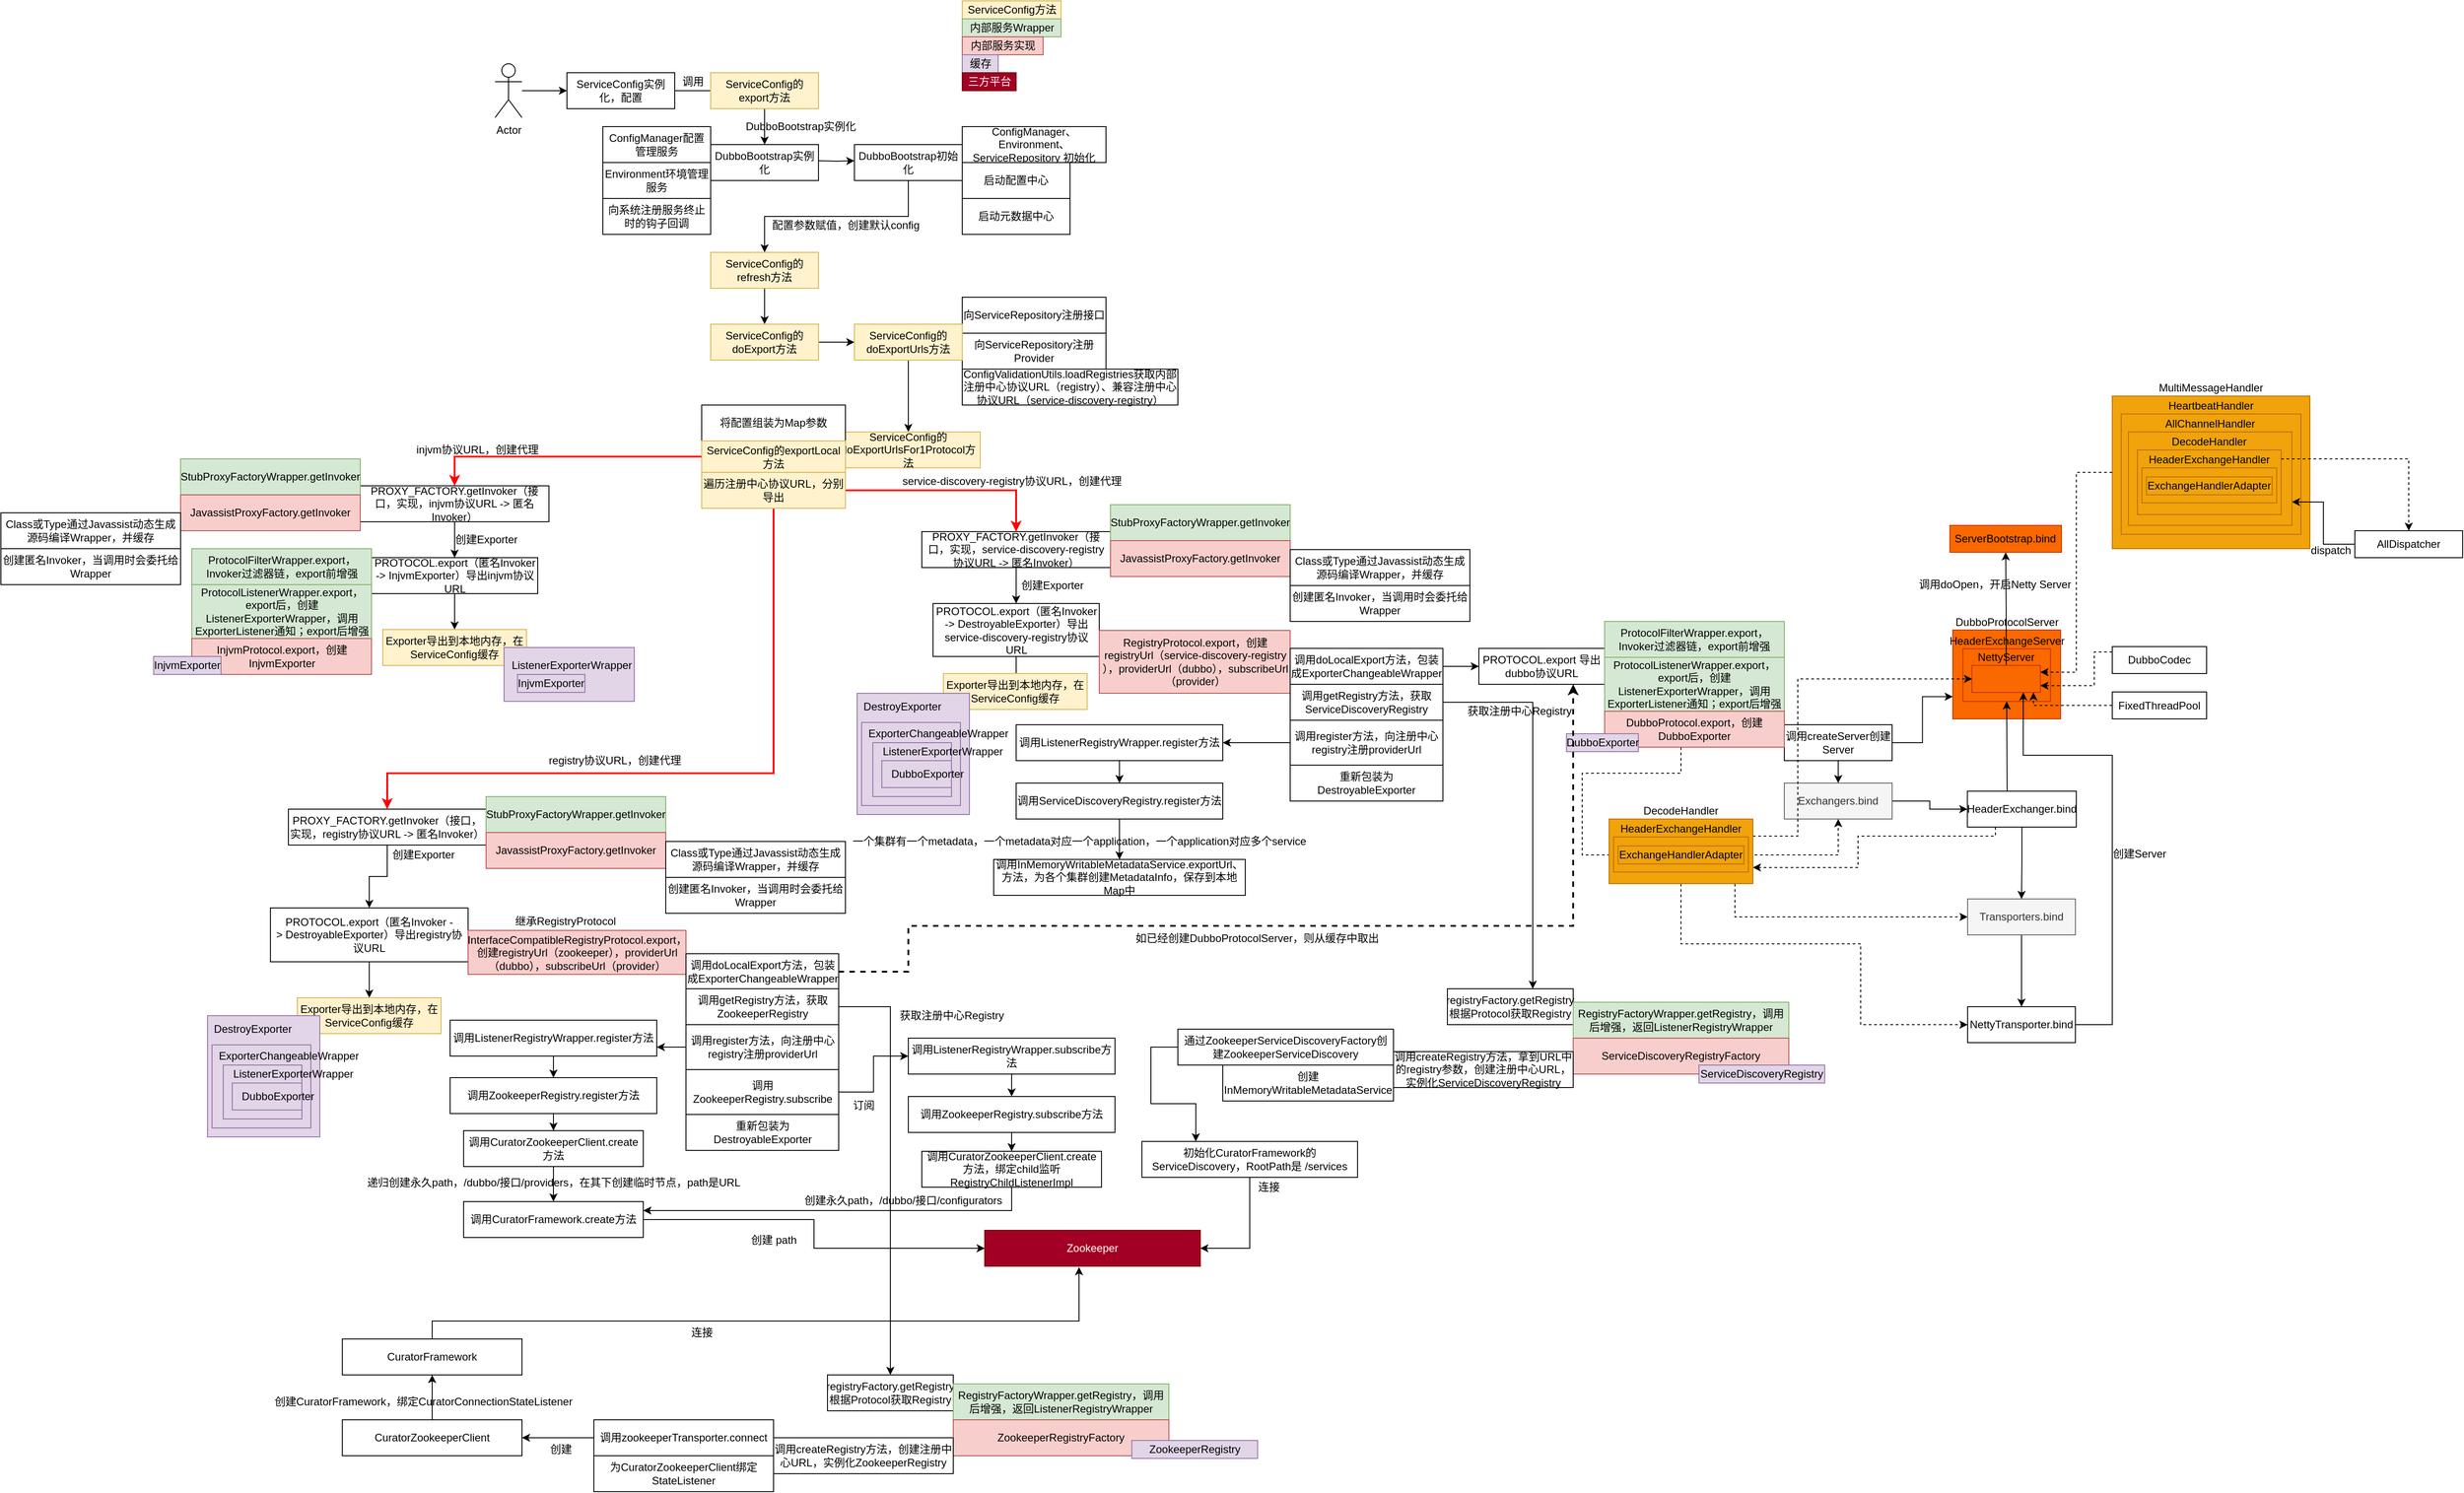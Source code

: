 <mxfile version="15.8.7" type="device"><diagram id="3TTtPQm9LFhH-Uo6ZQFL" name="第 1 页"><mxGraphModel dx="2174" dy="1056" grid="1" gridSize="10" guides="1" tooltips="1" connect="1" arrows="1" fold="1" page="1" pageScale="1" pageWidth="827" pageHeight="1169" math="0" shadow="0"><root><mxCell id="0"/><mxCell id="1" parent="0"/><mxCell id="34FkATOvhNLsszm2oPa_-35" value="MultiMessageHandler" style="rounded=0;whiteSpace=wrap;html=1;labelPosition=center;verticalLabelPosition=top;align=center;verticalAlign=bottom;fillColor=#f0a30a;fontColor=#000000;strokeColor=#BD7000;" vertex="1" parent="1"><mxGeometry x="1880" y="480" width="220" height="170" as="geometry"/></mxCell><mxCell id="34FkATOvhNLsszm2oPa_-34" value="HeartbeatHandler" style="rounded=0;whiteSpace=wrap;html=1;labelPosition=center;verticalLabelPosition=top;align=center;verticalAlign=bottom;fillColor=#f0a30a;fontColor=#000000;strokeColor=#BD7000;" vertex="1" parent="1"><mxGeometry x="1890" y="500" width="200" height="134" as="geometry"/></mxCell><mxCell id="49QEsiG9-J3AMhBlVozD-94" value="调用createServer&lt;span&gt;创建Server&lt;/span&gt;" style="rounded=0;whiteSpace=wrap;html=1;" parent="1" vertex="1"><mxGeometry x="1515" y="846" width="120" height="40" as="geometry"/></mxCell><mxCell id="34FkATOvhNLsszm2oPa_-14" style="edgeStyle=orthogonalEdgeStyle;rounded=0;orthogonalLoop=1;jettySize=auto;html=1;dashed=1;" edge="1" parent="1" source="34FkATOvhNLsszm2oPa_-12" target="49QEsiG9-J3AMhBlVozD-100"><mxGeometry relative="1" as="geometry"><Array as="points"><mxPoint x="1460" y="1060"/></Array></mxGeometry></mxCell><mxCell id="34FkATOvhNLsszm2oPa_-18" style="edgeStyle=orthogonalEdgeStyle;rounded=0;orthogonalLoop=1;jettySize=auto;html=1;entryX=0;entryY=0.5;entryDx=0;entryDy=0;dashed=1;" edge="1" parent="1" source="34FkATOvhNLsszm2oPa_-12" target="34FkATOvhNLsszm2oPa_-16"><mxGeometry relative="1" as="geometry"><Array as="points"><mxPoint x="1400" y="1090"/><mxPoint x="1600" y="1090"/><mxPoint x="1600" y="1180"/></Array></mxGeometry></mxCell><mxCell id="49QEsiG9-J3AMhBlVozD-4" style="edgeStyle=orthogonalEdgeStyle;rounded=0;orthogonalLoop=1;jettySize=auto;html=1;" parent="1" source="49QEsiG9-J3AMhBlVozD-1" edge="1"><mxGeometry relative="1" as="geometry"><mxPoint x="360" y="140" as="targetPoint"/></mxGeometry></mxCell><mxCell id="49QEsiG9-J3AMhBlVozD-1" value="ServiceConfig实例化，配置" style="rounded=0;whiteSpace=wrap;html=1;" parent="1" vertex="1"><mxGeometry x="160" y="120" width="120" height="40" as="geometry"/></mxCell><mxCell id="49QEsiG9-J3AMhBlVozD-3" value="" style="edgeStyle=orthogonalEdgeStyle;rounded=0;orthogonalLoop=1;jettySize=auto;html=1;" parent="1" source="49QEsiG9-J3AMhBlVozD-2" target="49QEsiG9-J3AMhBlVozD-1" edge="1"><mxGeometry relative="1" as="geometry"/></mxCell><mxCell id="49QEsiG9-J3AMhBlVozD-2" value="Actor" style="shape=umlActor;verticalLabelPosition=bottom;verticalAlign=top;html=1;outlineConnect=0;" parent="1" vertex="1"><mxGeometry x="80" y="110" width="30" height="60" as="geometry"/></mxCell><mxCell id="49QEsiG9-J3AMhBlVozD-8" style="edgeStyle=orthogonalEdgeStyle;rounded=0;orthogonalLoop=1;jettySize=auto;html=1;entryX=0.5;entryY=0;entryDx=0;entryDy=0;" parent="1" source="49QEsiG9-J3AMhBlVozD-5" target="49QEsiG9-J3AMhBlVozD-7" edge="1"><mxGeometry relative="1" as="geometry"/></mxCell><mxCell id="49QEsiG9-J3AMhBlVozD-22" style="edgeStyle=orthogonalEdgeStyle;rounded=0;orthogonalLoop=1;jettySize=auto;html=1;entryX=0;entryY=0.25;entryDx=0;entryDy=0;exitX=1;exitY=0.25;exitDx=0;exitDy=0;" parent="1" edge="1"><mxGeometry relative="1" as="geometry"><mxPoint x="440" y="218" as="sourcePoint"/><mxPoint x="480" y="218" as="targetPoint"/></mxGeometry></mxCell><mxCell id="49QEsiG9-J3AMhBlVozD-5" value="ServiceConfig的export方法" style="rounded=0;whiteSpace=wrap;html=1;fillColor=#fff2cc;strokeColor=#d6b656;" parent="1" vertex="1"><mxGeometry x="320" y="120" width="120" height="40" as="geometry"/></mxCell><mxCell id="49QEsiG9-J3AMhBlVozD-6" value="调用" style="text;html=1;align=center;verticalAlign=middle;resizable=0;points=[];autosize=1;strokeColor=none;fillColor=none;" parent="1" vertex="1"><mxGeometry x="280" y="120" width="40" height="20" as="geometry"/></mxCell><mxCell id="49QEsiG9-J3AMhBlVozD-7" value="DubboBootstrap实例化" style="rounded=0;whiteSpace=wrap;html=1;" parent="1" vertex="1"><mxGeometry x="320" y="200" width="120" height="40" as="geometry"/></mxCell><mxCell id="49QEsiG9-J3AMhBlVozD-9" value="ConfigManager配置管理服务" style="rounded=0;whiteSpace=wrap;html=1;" parent="1" vertex="1"><mxGeometry x="200" y="180" width="120" height="40" as="geometry"/></mxCell><mxCell id="49QEsiG9-J3AMhBlVozD-10" value="Environment环境管理服务" style="rounded=0;whiteSpace=wrap;html=1;" parent="1" vertex="1"><mxGeometry x="200" y="220" width="120" height="40" as="geometry"/></mxCell><mxCell id="49QEsiG9-J3AMhBlVozD-11" value="向系统注册服务终止时的钩子回调" style="rounded=0;whiteSpace=wrap;html=1;" parent="1" vertex="1"><mxGeometry x="200" y="260" width="120" height="40" as="geometry"/></mxCell><mxCell id="49QEsiG9-J3AMhBlVozD-24" style="edgeStyle=orthogonalEdgeStyle;rounded=0;orthogonalLoop=1;jettySize=auto;html=1;entryX=0.5;entryY=0;entryDx=0;entryDy=0;" parent="1" source="49QEsiG9-J3AMhBlVozD-12" target="49QEsiG9-J3AMhBlVozD-18" edge="1"><mxGeometry relative="1" as="geometry"><Array as="points"><mxPoint x="540" y="280"/><mxPoint x="380" y="280"/></Array></mxGeometry></mxCell><mxCell id="49QEsiG9-J3AMhBlVozD-12" value="DubboBootstrap初始化" style="rounded=0;whiteSpace=wrap;html=1;" parent="1" vertex="1"><mxGeometry x="480" y="200" width="120" height="40" as="geometry"/></mxCell><mxCell id="49QEsiG9-J3AMhBlVozD-14" value="ConfigManager、Environment、ServiceRepository 初始化" style="rounded=0;whiteSpace=wrap;html=1;" parent="1" vertex="1"><mxGeometry x="600" y="180" width="160" height="40" as="geometry"/></mxCell><mxCell id="49QEsiG9-J3AMhBlVozD-15" value="启动配置中心" style="rounded=0;whiteSpace=wrap;html=1;" parent="1" vertex="1"><mxGeometry x="600" y="220" width="120" height="40" as="geometry"/></mxCell><mxCell id="49QEsiG9-J3AMhBlVozD-16" value="启动元数据中心" style="rounded=0;whiteSpace=wrap;html=1;" parent="1" vertex="1"><mxGeometry x="600" y="260" width="120" height="40" as="geometry"/></mxCell><mxCell id="49QEsiG9-J3AMhBlVozD-26" style="edgeStyle=orthogonalEdgeStyle;rounded=0;orthogonalLoop=1;jettySize=auto;html=1;" parent="1" source="49QEsiG9-J3AMhBlVozD-18" target="49QEsiG9-J3AMhBlVozD-25" edge="1"><mxGeometry relative="1" as="geometry"/></mxCell><mxCell id="49QEsiG9-J3AMhBlVozD-18" value="ServiceConfig的refresh方法" style="rounded=0;whiteSpace=wrap;html=1;fillColor=#fff2cc;strokeColor=#d6b656;" parent="1" vertex="1"><mxGeometry x="320" y="320" width="120" height="40" as="geometry"/></mxCell><mxCell id="49QEsiG9-J3AMhBlVozD-20" value="&lt;span&gt;DubboBootstrap实例化&lt;/span&gt;" style="text;html=1;align=center;verticalAlign=middle;resizable=0;points=[];autosize=1;strokeColor=none;fillColor=none;" parent="1" vertex="1"><mxGeometry x="350" y="170" width="140" height="20" as="geometry"/></mxCell><mxCell id="49QEsiG9-J3AMhBlVozD-21" value="配置参数赋值，创建默认config" style="text;html=1;align=center;verticalAlign=middle;resizable=0;points=[];autosize=1;strokeColor=none;fillColor=none;" parent="1" vertex="1"><mxGeometry x="380" y="280" width="180" height="20" as="geometry"/></mxCell><mxCell id="49QEsiG9-J3AMhBlVozD-34" value="" style="edgeStyle=orthogonalEdgeStyle;rounded=0;orthogonalLoop=1;jettySize=auto;html=1;" parent="1" source="49QEsiG9-J3AMhBlVozD-25" target="49QEsiG9-J3AMhBlVozD-33" edge="1"><mxGeometry relative="1" as="geometry"/></mxCell><mxCell id="49QEsiG9-J3AMhBlVozD-25" value="ServiceConfig的doExport方法" style="rounded=0;whiteSpace=wrap;html=1;fillColor=#fff2cc;strokeColor=#d6b656;" parent="1" vertex="1"><mxGeometry x="320" y="400" width="120" height="40" as="geometry"/></mxCell><mxCell id="49QEsiG9-J3AMhBlVozD-30" value="向ServiceRepository注册接口" style="rounded=0;whiteSpace=wrap;html=1;" parent="1" vertex="1"><mxGeometry x="600" y="370" width="160" height="40" as="geometry"/></mxCell><mxCell id="49QEsiG9-J3AMhBlVozD-31" value="向ServiceRepository注册Provider" style="rounded=0;whiteSpace=wrap;html=1;" parent="1" vertex="1"><mxGeometry x="600" y="410" width="160" height="40" as="geometry"/></mxCell><mxCell id="49QEsiG9-J3AMhBlVozD-32" value="ConfigValidationUtils.loadRegistries获取内部注册中心协议URL（registry）、兼容注册中心协议URL（service-discovery-registry）" style="rounded=0;whiteSpace=wrap;html=1;" parent="1" vertex="1"><mxGeometry x="600" y="450" width="240" height="40" as="geometry"/></mxCell><mxCell id="49QEsiG9-J3AMhBlVozD-36" style="edgeStyle=orthogonalEdgeStyle;rounded=0;orthogonalLoop=1;jettySize=auto;html=1;" parent="1" source="49QEsiG9-J3AMhBlVozD-33" target="49QEsiG9-J3AMhBlVozD-35" edge="1"><mxGeometry relative="1" as="geometry"/></mxCell><mxCell id="49QEsiG9-J3AMhBlVozD-33" value="ServiceConfig的doExportUrls方法" style="rounded=0;whiteSpace=wrap;html=1;fillColor=#fff2cc;strokeColor=#d6b656;" parent="1" vertex="1"><mxGeometry x="480" y="400" width="120" height="40" as="geometry"/></mxCell><mxCell id="49QEsiG9-J3AMhBlVozD-35" value="ServiceConfig的doExportUrlsFor1Protocol方法" style="rounded=0;whiteSpace=wrap;html=1;fillColor=#fff2cc;strokeColor=#d6b656;" parent="1" vertex="1"><mxGeometry x="460" y="520" width="160" height="40" as="geometry"/></mxCell><mxCell id="49QEsiG9-J3AMhBlVozD-37" value="将配置组装为Map参数" style="rounded=0;whiteSpace=wrap;html=1;" parent="1" vertex="1"><mxGeometry x="310" y="490" width="160" height="40" as="geometry"/></mxCell><mxCell id="49QEsiG9-J3AMhBlVozD-43" style="edgeStyle=orthogonalEdgeStyle;rounded=0;orthogonalLoop=1;jettySize=auto;html=1;entryX=0.5;entryY=0;entryDx=0;entryDy=0;fillColor=#e51400;strokeColor=#FF0000;shadow=0;strokeWidth=2;" parent="1" source="49QEsiG9-J3AMhBlVozD-38" target="49QEsiG9-J3AMhBlVozD-42" edge="1"><mxGeometry relative="1" as="geometry"><mxPoint x="150" y="547.5" as="sourcePoint"/></mxGeometry></mxCell><mxCell id="49QEsiG9-J3AMhBlVozD-38" value="ServiceConfig的exportLocal方法" style="rounded=0;whiteSpace=wrap;html=1;fillColor=#fff2cc;strokeColor=#d6b656;" parent="1" vertex="1"><mxGeometry x="310" y="530" width="160" height="35" as="geometry"/></mxCell><mxCell id="49QEsiG9-J3AMhBlVozD-76" style="edgeStyle=orthogonalEdgeStyle;rounded=0;orthogonalLoop=1;jettySize=auto;html=1;entryX=0.5;entryY=0;entryDx=0;entryDy=0;strokeWidth=2;fillColor=#e51400;strokeColor=#FF0000;" parent="1" source="49QEsiG9-J3AMhBlVozD-39" target="49QEsiG9-J3AMhBlVozD-75" edge="1"><mxGeometry relative="1" as="geometry"><mxPoint x="545" y="586.0" as="sourcePoint"/></mxGeometry></mxCell><mxCell id="49QEsiG9-J3AMhBlVozD-157" style="edgeStyle=orthogonalEdgeStyle;rounded=0;orthogonalLoop=1;jettySize=auto;html=1;entryX=0.5;entryY=0;entryDx=0;entryDy=0;strokeWidth=2;strokeColor=#FF0000;" parent="1" source="49QEsiG9-J3AMhBlVozD-39" target="49QEsiG9-J3AMhBlVozD-153" edge="1"><mxGeometry relative="1" as="geometry"><Array as="points"><mxPoint x="390" y="900"/><mxPoint x="-40" y="900"/></Array></mxGeometry></mxCell><mxCell id="49QEsiG9-J3AMhBlVozD-39" value="遍历注册中心协议URL，分别导出" style="rounded=0;whiteSpace=wrap;html=1;fillColor=#fff2cc;strokeColor=#d6b656;" parent="1" vertex="1"><mxGeometry x="310" y="565" width="160" height="40" as="geometry"/></mxCell><mxCell id="49QEsiG9-J3AMhBlVozD-46" style="edgeStyle=orthogonalEdgeStyle;rounded=0;orthogonalLoop=1;jettySize=auto;html=1;" parent="1" source="49QEsiG9-J3AMhBlVozD-42" target="49QEsiG9-J3AMhBlVozD-45" edge="1"><mxGeometry relative="1" as="geometry"/></mxCell><mxCell id="49QEsiG9-J3AMhBlVozD-42" value="PROXY_FACTORY.getInvoker（&lt;span&gt;接口，实现，injvm协议URL -&amp;gt; 匿名Invoker&lt;/span&gt;）" style="rounded=0;whiteSpace=wrap;html=1;" parent="1" vertex="1"><mxGeometry x="-70" y="580" width="210" height="40" as="geometry"/></mxCell><mxCell id="49QEsiG9-J3AMhBlVozD-44" value="injvm协议URL，创建代理" style="text;html=1;align=center;verticalAlign=middle;resizable=0;points=[];autosize=1;strokeColor=none;fillColor=none;" parent="1" vertex="1"><mxGeometry x="-15" y="530" width="150" height="20" as="geometry"/></mxCell><mxCell id="49QEsiG9-J3AMhBlVozD-49" style="edgeStyle=orthogonalEdgeStyle;rounded=0;orthogonalLoop=1;jettySize=auto;html=1;" parent="1" source="49QEsiG9-J3AMhBlVozD-45" target="49QEsiG9-J3AMhBlVozD-48" edge="1"><mxGeometry relative="1" as="geometry"/></mxCell><mxCell id="49QEsiG9-J3AMhBlVozD-45" value="PROTOCOL.export（匿名&lt;span&gt;Invoker -&amp;gt; InjvmExporter&lt;/span&gt;）导出injvm协议URL" style="rounded=0;whiteSpace=wrap;html=1;" parent="1" vertex="1"><mxGeometry x="-57.5" y="660" width="185" height="40" as="geometry"/></mxCell><mxCell id="49QEsiG9-J3AMhBlVozD-47" value="创建Exporter" style="text;html=1;align=center;verticalAlign=middle;resizable=0;points=[];autosize=1;strokeColor=none;fillColor=none;" parent="1" vertex="1"><mxGeometry x="30" y="630" width="80" height="20" as="geometry"/></mxCell><mxCell id="49QEsiG9-J3AMhBlVozD-48" value="Exporter导出到本地内存，在ServiceConfig缓存" style="rounded=0;whiteSpace=wrap;html=1;fillColor=#fff2cc;strokeColor=#d6b656;" parent="1" vertex="1"><mxGeometry x="-45" y="740" width="160" height="40" as="geometry"/></mxCell><mxCell id="49QEsiG9-J3AMhBlVozD-50" value="StubProxyFactoryWrapper.getInvoker" style="rounded=0;whiteSpace=wrap;html=1;fillColor=#d5e8d4;strokeColor=#82b366;" parent="1" vertex="1"><mxGeometry x="-270" y="550" width="200" height="40" as="geometry"/></mxCell><mxCell id="49QEsiG9-J3AMhBlVozD-51" value="JavassistProxyFactory.getInvoker" style="rounded=0;whiteSpace=wrap;html=1;fillColor=#f8cecc;strokeColor=#b85450;" parent="1" vertex="1"><mxGeometry x="-270" y="590" width="200" height="40" as="geometry"/></mxCell><mxCell id="49QEsiG9-J3AMhBlVozD-56" value="&lt;span&gt;Class或Type通过Javassist动态生成源码编译Wrapper，并缓存&lt;/span&gt;" style="rounded=0;whiteSpace=wrap;html=1;" parent="1" vertex="1"><mxGeometry x="-470" y="610" width="200" height="40" as="geometry"/></mxCell><mxCell id="49QEsiG9-J3AMhBlVozD-57" value="&lt;span&gt;创建匿名Invoker，当调用时会委托给Wrapper&lt;/span&gt;" style="rounded=0;whiteSpace=wrap;html=1;" parent="1" vertex="1"><mxGeometry x="-470" y="650" width="200" height="40" as="geometry"/></mxCell><mxCell id="49QEsiG9-J3AMhBlVozD-58" value="ServiceConfig方法" style="text;html=1;align=center;verticalAlign=middle;resizable=0;points=[];autosize=1;strokeColor=#d6b656;fillColor=#fff2cc;" parent="1" vertex="1"><mxGeometry x="600" y="40" width="110" height="20" as="geometry"/></mxCell><mxCell id="49QEsiG9-J3AMhBlVozD-59" value="ProtocolFilterWrapper.export，Invoker过滤器链，export前增强" style="rounded=0;whiteSpace=wrap;html=1;fillColor=#d5e8d4;strokeColor=#82b366;" parent="1" vertex="1"><mxGeometry x="-257.5" y="650" width="200" height="40" as="geometry"/></mxCell><mxCell id="49QEsiG9-J3AMhBlVozD-62" value="&lt;span&gt;ProtocolListenerWrapper&lt;/span&gt;.export，export后，创建ListenerExporterWrapper，调用ExporterListener通知；export后增强" style="rounded=0;whiteSpace=wrap;html=1;fillColor=#d5e8d4;strokeColor=#82b366;" parent="1" vertex="1"><mxGeometry x="-257.5" y="690" width="200" height="60" as="geometry"/></mxCell><mxCell id="49QEsiG9-J3AMhBlVozD-63" value="InjvmProtocol.export，创建InjvmExporter" style="rounded=0;whiteSpace=wrap;html=1;fillColor=#f8cecc;strokeColor=#b85450;" parent="1" vertex="1"><mxGeometry x="-257.5" y="750" width="200" height="40" as="geometry"/></mxCell><mxCell id="49QEsiG9-J3AMhBlVozD-64" value="内部服务Wrapper" style="text;html=1;align=center;verticalAlign=middle;resizable=0;points=[];autosize=1;strokeColor=#82b366;fillColor=#d5e8d4;" parent="1" vertex="1"><mxGeometry x="600" y="60" width="110" height="20" as="geometry"/></mxCell><mxCell id="49QEsiG9-J3AMhBlVozD-65" value="内部服务实现" style="text;align=center;verticalAlign=middle;resizable=0;points=[];autosize=1;strokeColor=#b85450;fillColor=#f8cecc;html=1;" parent="1" vertex="1"><mxGeometry x="600" y="80" width="90" height="20" as="geometry"/></mxCell><mxCell id="49QEsiG9-J3AMhBlVozD-66" value="InjvmExporter" style="rounded=0;whiteSpace=wrap;html=1;fillColor=#e1d5e7;strokeColor=#9673a6;" parent="1" vertex="1"><mxGeometry x="-300" y="770" width="75" height="20" as="geometry"/></mxCell><mxCell id="49QEsiG9-J3AMhBlVozD-68" value="缓存" style="text;align=center;verticalAlign=middle;resizable=0;points=[];autosize=1;strokeColor=#9673a6;fillColor=#e1d5e7;html=1;" parent="1" vertex="1"><mxGeometry x="600" y="100" width="40" height="20" as="geometry"/></mxCell><mxCell id="49QEsiG9-J3AMhBlVozD-73" value="" style="group" parent="1" vertex="1" connectable="0"><mxGeometry x="90" y="760" width="150" height="60" as="geometry"/></mxCell><mxCell id="49QEsiG9-J3AMhBlVozD-69" value="" style="rounded=0;whiteSpace=wrap;html=1;fillColor=#e1d5e7;strokeColor=#9673a6;labelPosition=right;verticalLabelPosition=middle;align=left;verticalAlign=middle;" parent="49QEsiG9-J3AMhBlVozD-73" vertex="1"><mxGeometry width="145" height="60" as="geometry"/></mxCell><mxCell id="49QEsiG9-J3AMhBlVozD-67" value="InjvmExporter" style="rounded=0;whiteSpace=wrap;html=1;fillColor=#e1d5e7;strokeColor=#9673a6;" parent="49QEsiG9-J3AMhBlVozD-73" vertex="1"><mxGeometry x="15" y="30" width="75" height="20" as="geometry"/></mxCell><mxCell id="49QEsiG9-J3AMhBlVozD-72" value="&lt;span style=&quot;text-align: left&quot;&gt;ListenerExporterWrapper&lt;/span&gt;" style="text;html=1;align=center;verticalAlign=middle;resizable=0;points=[];autosize=1;strokeColor=none;fillColor=none;" parent="49QEsiG9-J3AMhBlVozD-73" vertex="1"><mxGeometry y="10" width="150" height="20" as="geometry"/></mxCell><mxCell id="49QEsiG9-J3AMhBlVozD-83" style="edgeStyle=orthogonalEdgeStyle;rounded=0;orthogonalLoop=1;jettySize=auto;html=1;" parent="1" source="49QEsiG9-J3AMhBlVozD-75" target="49QEsiG9-J3AMhBlVozD-82" edge="1"><mxGeometry relative="1" as="geometry"/></mxCell><mxCell id="49QEsiG9-J3AMhBlVozD-75" value="PROXY_FACTORY.getInvoker（&lt;span&gt;接口，实现，&lt;/span&gt;service-discovery-registry&lt;span&gt;协议URL -&amp;gt; 匿名Invoker&lt;/span&gt;）" style="rounded=0;whiteSpace=wrap;html=1;" parent="1" vertex="1"><mxGeometry x="555" y="631" width="210" height="40" as="geometry"/></mxCell><mxCell id="49QEsiG9-J3AMhBlVozD-77" value="&lt;span&gt;service-discovery-registry&lt;/span&gt;&lt;span&gt;协议URL，&lt;/span&gt;创建代理" style="text;html=1;align=center;verticalAlign=middle;resizable=0;points=[];autosize=1;strokeColor=none;fillColor=none;" parent="1" vertex="1"><mxGeometry x="525" y="565" width="260" height="20" as="geometry"/></mxCell><mxCell id="49QEsiG9-J3AMhBlVozD-78" value="StubProxyFactoryWrapper.getInvoker" style="rounded=0;whiteSpace=wrap;html=1;fillColor=#d5e8d4;strokeColor=#82b366;" parent="1" vertex="1"><mxGeometry x="765" y="601" width="200" height="40" as="geometry"/></mxCell><mxCell id="49QEsiG9-J3AMhBlVozD-79" value="JavassistProxyFactory.getInvoker" style="rounded=0;whiteSpace=wrap;html=1;fillColor=#f8cecc;strokeColor=#b85450;" parent="1" vertex="1"><mxGeometry x="765" y="641" width="200" height="40" as="geometry"/></mxCell><mxCell id="49QEsiG9-J3AMhBlVozD-80" value="&lt;span&gt;Class或Type通过Javassist动态生成源码编译Wrapper，并缓存&lt;/span&gt;" style="rounded=0;whiteSpace=wrap;html=1;" parent="1" vertex="1"><mxGeometry x="965" y="651" width="200" height="40" as="geometry"/></mxCell><mxCell id="49QEsiG9-J3AMhBlVozD-81" value="&lt;span&gt;创建匿名Invoker，当调用时会委托给Wrapper&lt;/span&gt;" style="rounded=0;whiteSpace=wrap;html=1;" parent="1" vertex="1"><mxGeometry x="965" y="691" width="200" height="40" as="geometry"/></mxCell><mxCell id="49QEsiG9-J3AMhBlVozD-142" style="edgeStyle=orthogonalEdgeStyle;rounded=0;orthogonalLoop=1;jettySize=auto;html=1;entryX=0.5;entryY=0;entryDx=0;entryDy=0;" parent="1" source="49QEsiG9-J3AMhBlVozD-82" target="49QEsiG9-J3AMhBlVozD-141" edge="1"><mxGeometry relative="1" as="geometry"/></mxCell><mxCell id="49QEsiG9-J3AMhBlVozD-82" value="PROTOCOL.export（匿名&lt;span&gt;Invoker -&amp;gt;&amp;nbsp;&lt;/span&gt;DestroyableExporter）导出service-discovery-registry协议URL" style="rounded=0;whiteSpace=wrap;html=1;" parent="1" vertex="1"><mxGeometry x="567.5" y="711" width="185" height="59" as="geometry"/></mxCell><mxCell id="49QEsiG9-J3AMhBlVozD-84" value="PROTOCOL.export 导出dubbo协议URL" style="rounded=0;whiteSpace=wrap;html=1;" parent="1" vertex="1"><mxGeometry x="1175" y="761" width="140" height="40" as="geometry"/></mxCell><mxCell id="49QEsiG9-J3AMhBlVozD-86" value="" style="edgeStyle=orthogonalEdgeStyle;rounded=0;orthogonalLoop=1;jettySize=auto;html=1;" parent="1" source="49QEsiG9-J3AMhBlVozD-106" target="49QEsiG9-J3AMhBlVozD-84" edge="1"><mxGeometry relative="1" as="geometry"/></mxCell><mxCell id="49QEsiG9-J3AMhBlVozD-85" value="RegistryProtocol.export，创建registryUrl（service-discovery-registry&lt;br&gt;），providerUrl（dubbo），subscribeUrl（provider）" style="rounded=0;whiteSpace=wrap;html=1;fillColor=#f8cecc;strokeColor=#b85450;" parent="1" vertex="1"><mxGeometry x="752.5" y="741" width="212.5" height="70" as="geometry"/></mxCell><mxCell id="49QEsiG9-J3AMhBlVozD-88" value="ProtocolFilterWrapper.export，Invoker过滤器链，export前增强" style="rounded=0;whiteSpace=wrap;html=1;fillColor=#d5e8d4;strokeColor=#82b366;" parent="1" vertex="1"><mxGeometry x="1315" y="731" width="200" height="40" as="geometry"/></mxCell><mxCell id="49QEsiG9-J3AMhBlVozD-89" value="&lt;span&gt;ProtocolListenerWrapper&lt;/span&gt;.export，export后，创建ListenerExporterWrapper，调用ExporterListener通知；export后增强" style="rounded=0;whiteSpace=wrap;html=1;fillColor=#d5e8d4;strokeColor=#82b366;" parent="1" vertex="1"><mxGeometry x="1315" y="771" width="200" height="60" as="geometry"/></mxCell><mxCell id="34FkATOvhNLsszm2oPa_-8" style="edgeStyle=orthogonalEdgeStyle;rounded=0;orthogonalLoop=1;jettySize=auto;html=1;dashed=1;" edge="1" parent="1" source="49QEsiG9-J3AMhBlVozD-90" target="34FkATOvhNLsszm2oPa_-5"><mxGeometry relative="1" as="geometry"><Array as="points"><mxPoint x="1400" y="900"/><mxPoint x="1290" y="900"/><mxPoint x="1290" y="991"/></Array></mxGeometry></mxCell><mxCell id="49QEsiG9-J3AMhBlVozD-90" value="DubboProtocol.export，创建DubboExporter" style="rounded=0;whiteSpace=wrap;html=1;fillColor=#f8cecc;strokeColor=#b85450;" parent="1" vertex="1"><mxGeometry x="1315" y="831" width="200" height="40" as="geometry"/></mxCell><mxCell id="49QEsiG9-J3AMhBlVozD-91" value="创建Exporter" style="text;html=1;align=center;verticalAlign=middle;resizable=0;points=[];autosize=1;strokeColor=none;fillColor=none;" parent="1" vertex="1"><mxGeometry x="660" y="681" width="80" height="20" as="geometry"/></mxCell><mxCell id="49QEsiG9-J3AMhBlVozD-92" value="DubboExporter" style="rounded=0;whiteSpace=wrap;html=1;fillColor=#e1d5e7;strokeColor=#9673a6;" parent="1" vertex="1"><mxGeometry x="1272.5" y="856" width="80" height="20" as="geometry"/></mxCell><mxCell id="49QEsiG9-J3AMhBlVozD-98" style="edgeStyle=orthogonalEdgeStyle;rounded=0;orthogonalLoop=1;jettySize=auto;html=1;entryX=0.5;entryY=0;entryDx=0;entryDy=0;" parent="1" source="49QEsiG9-J3AMhBlVozD-94" target="49QEsiG9-J3AMhBlVozD-97" edge="1"><mxGeometry relative="1" as="geometry"/></mxCell><mxCell id="34FkATOvhNLsszm2oPa_-22" style="edgeStyle=orthogonalEdgeStyle;rounded=0;orthogonalLoop=1;jettySize=auto;html=1;entryX=0;entryY=0.75;entryDx=0;entryDy=0;" edge="1" parent="1" source="49QEsiG9-J3AMhBlVozD-94" target="34FkATOvhNLsszm2oPa_-1"><mxGeometry relative="1" as="geometry"/></mxCell><mxCell id="34FkATOvhNLsszm2oPa_-9" style="edgeStyle=orthogonalEdgeStyle;rounded=0;orthogonalLoop=1;jettySize=auto;html=1;entryX=0;entryY=0.5;entryDx=0;entryDy=0;" edge="1" parent="1" source="49QEsiG9-J3AMhBlVozD-97" target="49QEsiG9-J3AMhBlVozD-99"><mxGeometry relative="1" as="geometry"/></mxCell><mxCell id="49QEsiG9-J3AMhBlVozD-97" value="Exchangers.bind" style="rounded=0;whiteSpace=wrap;html=1;fillColor=#f5f5f5;fontColor=#333333;strokeColor=#666666;" parent="1" vertex="1"><mxGeometry x="1515" y="911" width="120" height="40" as="geometry"/></mxCell><mxCell id="34FkATOvhNLsszm2oPa_-13" style="edgeStyle=orthogonalEdgeStyle;rounded=0;orthogonalLoop=1;jettySize=auto;html=1;" edge="1" parent="1" source="49QEsiG9-J3AMhBlVozD-99" target="49QEsiG9-J3AMhBlVozD-100"><mxGeometry relative="1" as="geometry"/></mxCell><mxCell id="34FkATOvhNLsszm2oPa_-15" style="edgeStyle=orthogonalEdgeStyle;rounded=0;orthogonalLoop=1;jettySize=auto;html=1;entryX=1;entryY=0.75;entryDx=0;entryDy=0;dashed=1;" edge="1" parent="1" source="49QEsiG9-J3AMhBlVozD-99" target="34FkATOvhNLsszm2oPa_-12"><mxGeometry relative="1" as="geometry"><Array as="points"><mxPoint x="1750" y="970"/><mxPoint x="1597" y="970"/><mxPoint x="1597" y="1005"/></Array></mxGeometry></mxCell><mxCell id="49QEsiG9-J3AMhBlVozD-99" value="HeaderExchanger.bind" style="rounded=0;whiteSpace=wrap;html=1;" parent="1" vertex="1"><mxGeometry x="1718.75" y="920" width="121.25" height="40" as="geometry"/></mxCell><mxCell id="34FkATOvhNLsszm2oPa_-17" style="edgeStyle=orthogonalEdgeStyle;rounded=0;orthogonalLoop=1;jettySize=auto;html=1;" edge="1" parent="1" source="49QEsiG9-J3AMhBlVozD-100" target="34FkATOvhNLsszm2oPa_-16"><mxGeometry relative="1" as="geometry"/></mxCell><mxCell id="49QEsiG9-J3AMhBlVozD-100" value="Transporters.bind" style="rounded=0;whiteSpace=wrap;html=1;fillColor=#f5f5f5;fontColor=#333333;strokeColor=#666666;" parent="1" vertex="1"><mxGeometry x="1719" y="1040" width="120" height="40" as="geometry"/></mxCell><mxCell id="49QEsiG9-J3AMhBlVozD-106" value="&lt;span&gt;调用&lt;/span&gt;&lt;span&gt;doLocalExport方法，包装成&lt;/span&gt;ExporterChangeableWrapper" style="rounded=0;whiteSpace=wrap;html=1;" parent="1" vertex="1"><mxGeometry x="965" y="761" width="170" height="40" as="geometry"/></mxCell><mxCell id="49QEsiG9-J3AMhBlVozD-109" style="edgeStyle=orthogonalEdgeStyle;rounded=0;orthogonalLoop=1;jettySize=auto;html=1;exitX=1;exitY=0.5;exitDx=0;exitDy=0;" parent="1" source="49QEsiG9-J3AMhBlVozD-107" target="49QEsiG9-J3AMhBlVozD-108" edge="1"><mxGeometry relative="1" as="geometry"><Array as="points"><mxPoint x="1235" y="821"/></Array></mxGeometry></mxCell><mxCell id="49QEsiG9-J3AMhBlVozD-107" value="&lt;span&gt;调用&lt;/span&gt;&lt;span&gt;getRegistry方法，获取&lt;/span&gt;ServiceDiscoveryRegistry" style="rounded=0;whiteSpace=wrap;html=1;" parent="1" vertex="1"><mxGeometry x="965" y="801" width="170" height="40" as="geometry"/></mxCell><mxCell id="49QEsiG9-J3AMhBlVozD-108" value="registryFactory.getRegistry 根据Protocol获取Registry" style="rounded=0;whiteSpace=wrap;html=1;" parent="1" vertex="1"><mxGeometry x="1140" y="1140" width="140" height="40" as="geometry"/></mxCell><mxCell id="49QEsiG9-J3AMhBlVozD-111" value="获取注册中心Registry" style="text;html=1;align=center;verticalAlign=middle;resizable=0;points=[];autosize=1;strokeColor=none;fillColor=none;" parent="1" vertex="1"><mxGeometry x="1155" y="821" width="130" height="20" as="geometry"/></mxCell><mxCell id="49QEsiG9-J3AMhBlVozD-112" value="RegistryFactoryWrapper.getRegistry，调用后增强，返回ListenerRegistryWrapper" style="rounded=0;whiteSpace=wrap;html=1;fillColor=#d5e8d4;strokeColor=#82b366;" parent="1" vertex="1"><mxGeometry x="1280" y="1155" width="240" height="40" as="geometry"/></mxCell><mxCell id="49QEsiG9-J3AMhBlVozD-113" value="ServiceDiscoveryRegistryFactory" style="rounded=0;whiteSpace=wrap;html=1;fillColor=#f8cecc;strokeColor=#b85450;" parent="1" vertex="1"><mxGeometry x="1280" y="1195" width="240" height="40" as="geometry"/></mxCell><mxCell id="49QEsiG9-J3AMhBlVozD-114" value="调用createRegistry方法，&lt;span&gt;拿到URL中的registry参数，创建注册中心URL，实例化ServiceDiscoveryRegistry&lt;/span&gt;" style="rounded=0;whiteSpace=wrap;html=1;" parent="1" vertex="1"><mxGeometry x="1080" y="1210" width="200" height="40" as="geometry"/></mxCell><mxCell id="49QEsiG9-J3AMhBlVozD-126" style="edgeStyle=orthogonalEdgeStyle;rounded=0;orthogonalLoop=1;jettySize=auto;html=1;entryX=0.25;entryY=0;entryDx=0;entryDy=0;" parent="1" source="49QEsiG9-J3AMhBlVozD-116" target="49QEsiG9-J3AMhBlVozD-121" edge="1"><mxGeometry relative="1" as="geometry"><Array as="points"><mxPoint x="810" y="1205"/><mxPoint x="810" y="1268"/><mxPoint x="860" y="1268"/></Array></mxGeometry></mxCell><mxCell id="49QEsiG9-J3AMhBlVozD-116" value="通过ZookeeperServiceDiscoveryFactory创建ZookeeperServiceDiscovery" style="rounded=0;whiteSpace=wrap;html=1;" parent="1" vertex="1"><mxGeometry x="840" y="1185" width="240" height="40" as="geometry"/></mxCell><mxCell id="49QEsiG9-J3AMhBlVozD-118" value="创建InMemoryWritableMetadataService" style="rounded=0;whiteSpace=wrap;html=1;" parent="1" vertex="1"><mxGeometry x="890" y="1225" width="190" height="40" as="geometry"/></mxCell><mxCell id="49QEsiG9-J3AMhBlVozD-124" style="edgeStyle=orthogonalEdgeStyle;rounded=0;orthogonalLoop=1;jettySize=auto;html=1;entryX=1;entryY=0.5;entryDx=0;entryDy=0;" parent="1" source="49QEsiG9-J3AMhBlVozD-121" target="49QEsiG9-J3AMhBlVozD-123" edge="1"><mxGeometry relative="1" as="geometry"/></mxCell><mxCell id="49QEsiG9-J3AMhBlVozD-121" value="初始化CuratorFramework的ServiceDiscovery，RootPath是 /services" style="rounded=0;whiteSpace=wrap;html=1;" parent="1" vertex="1"><mxGeometry x="800" y="1310" width="240" height="40" as="geometry"/></mxCell><mxCell id="49QEsiG9-J3AMhBlVozD-122" value="三方平台" style="text;align=center;verticalAlign=middle;resizable=0;points=[];autosize=1;strokeColor=#6F0000;fillColor=#a20025;html=1;fontColor=#ffffff;" parent="1" vertex="1"><mxGeometry x="600" y="120" width="60" height="20" as="geometry"/></mxCell><mxCell id="49QEsiG9-J3AMhBlVozD-123" value="Zookeeper" style="rounded=0;whiteSpace=wrap;html=1;fillColor=#a20025;fontColor=#ffffff;strokeColor=#6F0000;" parent="1" vertex="1"><mxGeometry x="625" y="1409" width="240" height="40" as="geometry"/></mxCell><mxCell id="49QEsiG9-J3AMhBlVozD-125" value="连接" style="text;html=1;align=center;verticalAlign=middle;resizable=0;points=[];autosize=1;strokeColor=none;fillColor=none;" parent="1" vertex="1"><mxGeometry x="921" y="1351" width="40" height="20" as="geometry"/></mxCell><mxCell id="49QEsiG9-J3AMhBlVozD-127" value="ServiceDiscoveryRegistry" style="rounded=0;whiteSpace=wrap;html=1;fillColor=#e1d5e7;strokeColor=#9673a6;" parent="1" vertex="1"><mxGeometry x="1420" y="1225" width="140" height="20" as="geometry"/></mxCell><mxCell id="49QEsiG9-J3AMhBlVozD-130" style="edgeStyle=orthogonalEdgeStyle;rounded=0;orthogonalLoop=1;jettySize=auto;html=1;entryX=1;entryY=0.5;entryDx=0;entryDy=0;" parent="1" source="49QEsiG9-J3AMhBlVozD-128" target="49QEsiG9-J3AMhBlVozD-129" edge="1"><mxGeometry relative="1" as="geometry"><mxPoint x="930" y="861" as="sourcePoint"/></mxGeometry></mxCell><mxCell id="49QEsiG9-J3AMhBlVozD-128" value="&lt;span&gt;调用&lt;/span&gt;&lt;span&gt;register方法，向注册中心registry注册providerUrl&lt;/span&gt;" style="rounded=0;whiteSpace=wrap;html=1;" parent="1" vertex="1"><mxGeometry x="965" y="841" width="170" height="50" as="geometry"/></mxCell><mxCell id="49QEsiG9-J3AMhBlVozD-136" style="edgeStyle=orthogonalEdgeStyle;rounded=0;orthogonalLoop=1;jettySize=auto;html=1;entryX=0.5;entryY=0;entryDx=0;entryDy=0;" parent="1" source="49QEsiG9-J3AMhBlVozD-129" target="49QEsiG9-J3AMhBlVozD-135" edge="1"><mxGeometry relative="1" as="geometry"/></mxCell><mxCell id="49QEsiG9-J3AMhBlVozD-129" value="&lt;span&gt;调用&lt;/span&gt;ListenerRegistryWrapper.&lt;span&gt;register方法&lt;/span&gt;" style="rounded=0;whiteSpace=wrap;html=1;" parent="1" vertex="1"><mxGeometry x="660" y="846" width="230" height="40" as="geometry"/></mxCell><mxCell id="49QEsiG9-J3AMhBlVozD-132" value="&lt;span&gt;调用&lt;/span&gt;InMemoryWritableMetadataService.&lt;span&gt;exportUrl、方法，为各个集群创建&lt;/span&gt;MetadataInfo，保存到本地Map中" style="rounded=0;whiteSpace=wrap;html=1;" parent="1" vertex="1"><mxGeometry x="635" y="996" width="280" height="40" as="geometry"/></mxCell><mxCell id="49QEsiG9-J3AMhBlVozD-137" style="edgeStyle=orthogonalEdgeStyle;rounded=0;orthogonalLoop=1;jettySize=auto;html=1;" parent="1" source="49QEsiG9-J3AMhBlVozD-135" target="49QEsiG9-J3AMhBlVozD-132" edge="1"><mxGeometry relative="1" as="geometry"/></mxCell><mxCell id="49QEsiG9-J3AMhBlVozD-135" value="&lt;span&gt;调用&lt;/span&gt;ServiceDiscoveryRegistry.&lt;span&gt;register方法&lt;/span&gt;" style="rounded=0;whiteSpace=wrap;html=1;" parent="1" vertex="1"><mxGeometry x="660" y="911" width="230" height="40" as="geometry"/></mxCell><mxCell id="49QEsiG9-J3AMhBlVozD-138" value="一个集群有一个metadata，一个metadata对应一个application，一个application对应多个service" style="text;html=1;align=center;verticalAlign=middle;resizable=0;points=[];autosize=1;strokeColor=none;fillColor=none;" parent="1" vertex="1"><mxGeometry x="470" y="966" width="520" height="20" as="geometry"/></mxCell><mxCell id="49QEsiG9-J3AMhBlVozD-139" value="重新包装为DestroyableExporter" style="rounded=0;whiteSpace=wrap;html=1;" parent="1" vertex="1"><mxGeometry x="965" y="891" width="170" height="40" as="geometry"/></mxCell><mxCell id="49QEsiG9-J3AMhBlVozD-141" value="Exporter导出到本地内存，在ServiceConfig缓存" style="rounded=0;whiteSpace=wrap;html=1;fillColor=#fff2cc;strokeColor=#d6b656;" parent="1" vertex="1"><mxGeometry x="579" y="789" width="160" height="40" as="geometry"/></mxCell><mxCell id="49QEsiG9-J3AMhBlVozD-151" value="" style="group" parent="1" vertex="1" connectable="0"><mxGeometry x="483" y="811" width="175" height="135" as="geometry"/></mxCell><mxCell id="49QEsiG9-J3AMhBlVozD-143" value="" style="rounded=0;whiteSpace=wrap;html=1;fillColor=#e1d5e7;strokeColor=#9673a6;" parent="49QEsiG9-J3AMhBlVozD-151" vertex="1"><mxGeometry width="125" height="135" as="geometry"/></mxCell><mxCell id="49QEsiG9-J3AMhBlVozD-144" value="DestroyExporter" style="text;html=1;align=center;verticalAlign=middle;resizable=0;points=[];autosize=1;strokeColor=none;fillColor=none;" parent="49QEsiG9-J3AMhBlVozD-151" vertex="1"><mxGeometry y="5" width="100" height="20" as="geometry"/></mxCell><mxCell id="49QEsiG9-J3AMhBlVozD-145" value="" style="rounded=0;whiteSpace=wrap;html=1;fillColor=#e1d5e7;strokeColor=#9673a6;" parent="49QEsiG9-J3AMhBlVozD-151" vertex="1"><mxGeometry x="5" y="32.5" width="110" height="92.5" as="geometry"/></mxCell><mxCell id="49QEsiG9-J3AMhBlVozD-146" value="&lt;span&gt;ExporterChangeableWrapper&lt;/span&gt;" style="text;html=1;align=center;verticalAlign=middle;resizable=0;points=[];autosize=1;strokeColor=none;fillColor=none;" parent="49QEsiG9-J3AMhBlVozD-151" vertex="1"><mxGeometry x="5" y="35" width="170" height="20" as="geometry"/></mxCell><mxCell id="49QEsiG9-J3AMhBlVozD-147" value="" style="rounded=0;whiteSpace=wrap;html=1;fillColor=#e1d5e7;strokeColor=#9673a6;labelPosition=right;verticalLabelPosition=middle;align=left;verticalAlign=middle;" parent="49QEsiG9-J3AMhBlVozD-151" vertex="1"><mxGeometry x="17.5" y="55" width="87.5" height="60" as="geometry"/></mxCell><mxCell id="49QEsiG9-J3AMhBlVozD-148" value="&lt;span style=&quot;text-align: left&quot;&gt;ListenerExporterWrapper&lt;/span&gt;" style="text;html=1;align=center;verticalAlign=middle;resizable=0;points=[];autosize=1;strokeColor=none;fillColor=none;" parent="49QEsiG9-J3AMhBlVozD-151" vertex="1"><mxGeometry x="20" y="55" width="150" height="20" as="geometry"/></mxCell><mxCell id="49QEsiG9-J3AMhBlVozD-149" value="" style="rounded=0;whiteSpace=wrap;html=1;fillColor=#e1d5e7;strokeColor=#9673a6;labelPosition=right;verticalLabelPosition=middle;align=left;verticalAlign=middle;" parent="49QEsiG9-J3AMhBlVozD-151" vertex="1"><mxGeometry x="27.5" y="75" width="77.5" height="30" as="geometry"/></mxCell><mxCell id="49QEsiG9-J3AMhBlVozD-150" value="DubboExporter" style="text;html=1;align=center;verticalAlign=middle;resizable=0;points=[];autosize=1;strokeColor=none;fillColor=none;" parent="49QEsiG9-J3AMhBlVozD-151" vertex="1"><mxGeometry x="27.5" y="80" width="100" height="20" as="geometry"/></mxCell><mxCell id="49QEsiG9-J3AMhBlVozD-163" style="edgeStyle=orthogonalEdgeStyle;rounded=0;orthogonalLoop=1;jettySize=auto;html=1;entryX=0.5;entryY=0;entryDx=0;entryDy=0;shadow=0;strokeColor=#000000;strokeWidth=1;" parent="1" source="49QEsiG9-J3AMhBlVozD-153" target="49QEsiG9-J3AMhBlVozD-162" edge="1"><mxGeometry relative="1" as="geometry"/></mxCell><mxCell id="49QEsiG9-J3AMhBlVozD-153" value="PROXY_FACTORY.getInvoker（&lt;span&gt;接口，实现，registry&lt;/span&gt;&lt;span&gt;协议URL -&amp;gt; 匿名Invoker&lt;/span&gt;）" style="rounded=0;whiteSpace=wrap;html=1;" parent="1" vertex="1"><mxGeometry x="-150" y="940" width="220" height="40" as="geometry"/></mxCell><mxCell id="49QEsiG9-J3AMhBlVozD-155" value="&lt;span&gt;registry&lt;/span&gt;&lt;span&gt;协议URL，&lt;/span&gt;创建代理" style="text;html=1;align=center;verticalAlign=middle;resizable=0;points=[];autosize=1;strokeColor=none;fillColor=none;" parent="1" vertex="1"><mxGeometry x="132.5" y="876" width="160" height="20" as="geometry"/></mxCell><mxCell id="49QEsiG9-J3AMhBlVozD-158" value="StubProxyFactoryWrapper.getInvoker" style="rounded=0;whiteSpace=wrap;html=1;fillColor=#d5e8d4;strokeColor=#82b366;" parent="1" vertex="1"><mxGeometry x="70" y="926" width="200" height="40" as="geometry"/></mxCell><mxCell id="49QEsiG9-J3AMhBlVozD-159" value="JavassistProxyFactory.getInvoker" style="rounded=0;whiteSpace=wrap;html=1;fillColor=#f8cecc;strokeColor=#b85450;" parent="1" vertex="1"><mxGeometry x="70" y="966" width="200" height="40" as="geometry"/></mxCell><mxCell id="49QEsiG9-J3AMhBlVozD-160" value="&lt;span&gt;Class或Type通过Javassist动态生成源码编译Wrapper，并缓存&lt;/span&gt;" style="rounded=0;whiteSpace=wrap;html=1;" parent="1" vertex="1"><mxGeometry x="270" y="976" width="200" height="40" as="geometry"/></mxCell><mxCell id="49QEsiG9-J3AMhBlVozD-161" value="&lt;span&gt;创建匿名Invoker，当调用时会委托给Wrapper&lt;/span&gt;" style="rounded=0;whiteSpace=wrap;html=1;" parent="1" vertex="1"><mxGeometry x="270" y="1016" width="200" height="40" as="geometry"/></mxCell><mxCell id="49QEsiG9-J3AMhBlVozD-220" style="edgeStyle=orthogonalEdgeStyle;rounded=0;orthogonalLoop=1;jettySize=auto;html=1;shadow=0;strokeColor=#000000;strokeWidth=1;" parent="1" source="49QEsiG9-J3AMhBlVozD-162" target="49QEsiG9-J3AMhBlVozD-219" edge="1"><mxGeometry relative="1" as="geometry"/></mxCell><mxCell id="49QEsiG9-J3AMhBlVozD-162" value="PROTOCOL.export（匿名&lt;span&gt;Invoker -&amp;gt;&amp;nbsp;&lt;/span&gt;DestroyableExporter）导出registry协议URL" style="rounded=0;whiteSpace=wrap;html=1;" parent="1" vertex="1"><mxGeometry x="-170" y="1050" width="220" height="60" as="geometry"/></mxCell><mxCell id="49QEsiG9-J3AMhBlVozD-164" value="InterfaceCompatibleRegistryProtocol.export，创建registryUrl（zookeeper），providerUrl（dubbo），subscribeUrl（provider）" style="rounded=0;whiteSpace=wrap;html=1;fillColor=#f8cecc;strokeColor=#b85450;" parent="1" vertex="1"><mxGeometry x="50" y="1075" width="242.5" height="49" as="geometry"/></mxCell><mxCell id="49QEsiG9-J3AMhBlVozD-165" value="创建Exporter" style="text;html=1;align=center;verticalAlign=middle;resizable=0;points=[];autosize=1;strokeColor=none;fillColor=none;" parent="1" vertex="1"><mxGeometry x="-40" y="981" width="80" height="20" as="geometry"/></mxCell><mxCell id="49QEsiG9-J3AMhBlVozD-166" value="继承&lt;span&gt;RegistryProtocol&lt;/span&gt;" style="text;html=1;align=center;verticalAlign=middle;resizable=0;points=[];autosize=1;strokeColor=none;fillColor=none;" parent="1" vertex="1"><mxGeometry x="92.5" y="1055" width="130" height="20" as="geometry"/></mxCell><mxCell id="49QEsiG9-J3AMhBlVozD-168" style="edgeStyle=orthogonalEdgeStyle;rounded=0;orthogonalLoop=1;jettySize=auto;html=1;shadow=0;strokeColor=#000000;strokeWidth=2;entryX=0.75;entryY=1;entryDx=0;entryDy=0;dashed=1;" parent="1" source="49QEsiG9-J3AMhBlVozD-167" target="49QEsiG9-J3AMhBlVozD-84" edge="1"><mxGeometry relative="1" as="geometry"><mxPoint x="1330" y="1016.19" as="targetPoint"/><Array as="points"><mxPoint x="540" y="1121"/><mxPoint x="540" y="1070"/><mxPoint x="1280" y="1070"/></Array></mxGeometry></mxCell><mxCell id="49QEsiG9-J3AMhBlVozD-167" value="&lt;span&gt;调用&lt;/span&gt;&lt;span&gt;doLocalExport方法，包装成&lt;/span&gt;ExporterChangeableWrapper" style="rounded=0;whiteSpace=wrap;html=1;" parent="1" vertex="1"><mxGeometry x="292.5" y="1101" width="170" height="40" as="geometry"/></mxCell><mxCell id="49QEsiG9-J3AMhBlVozD-169" value="如已经创建&lt;span&gt;DubboProtocolServer，则从缓存中取出&lt;/span&gt;" style="text;html=1;align=center;verticalAlign=middle;resizable=0;points=[];autosize=1;strokeColor=none;fillColor=none;" parent="1" vertex="1"><mxGeometry x="783" y="1074" width="290" height="20" as="geometry"/></mxCell><mxCell id="49QEsiG9-J3AMhBlVozD-172" style="edgeStyle=orthogonalEdgeStyle;rounded=0;orthogonalLoop=1;jettySize=auto;html=1;entryX=0.5;entryY=0;entryDx=0;entryDy=0;shadow=0;strokeColor=#000000;strokeWidth=1;" parent="1" source="49QEsiG9-J3AMhBlVozD-170" target="49QEsiG9-J3AMhBlVozD-171" edge="1"><mxGeometry relative="1" as="geometry"><Array as="points"><mxPoint x="520" y="1160"/></Array></mxGeometry></mxCell><mxCell id="49QEsiG9-J3AMhBlVozD-170" value="&lt;span&gt;调用&lt;/span&gt;&lt;span&gt;getRegistry方法，获取&lt;/span&gt;ZookeeperRegistry" style="rounded=0;whiteSpace=wrap;html=1;" parent="1" vertex="1"><mxGeometry x="292.5" y="1140" width="170" height="40" as="geometry"/></mxCell><mxCell id="49QEsiG9-J3AMhBlVozD-171" value="registryFactory.getRegistry 根据Protocol获取Registry" style="rounded=0;whiteSpace=wrap;html=1;" parent="1" vertex="1"><mxGeometry x="450" y="1570" width="140" height="40" as="geometry"/></mxCell><mxCell id="49QEsiG9-J3AMhBlVozD-173" value="获取注册中心Registry" style="text;html=1;align=center;verticalAlign=middle;resizable=0;points=[];autosize=1;strokeColor=none;fillColor=none;" parent="1" vertex="1"><mxGeometry x="523" y="1160" width="130" height="20" as="geometry"/></mxCell><mxCell id="49QEsiG9-J3AMhBlVozD-174" value="RegistryFactoryWrapper.getRegistry，调用后增强，返回ListenerRegistryWrapper" style="rounded=0;whiteSpace=wrap;html=1;fillColor=#d5e8d4;strokeColor=#82b366;" parent="1" vertex="1"><mxGeometry x="590" y="1580" width="240" height="40" as="geometry"/></mxCell><mxCell id="49QEsiG9-J3AMhBlVozD-175" value="ZookeeperRegistryFactory" style="rounded=0;whiteSpace=wrap;html=1;fillColor=#f8cecc;strokeColor=#b85450;" parent="1" vertex="1"><mxGeometry x="590" y="1620" width="240" height="40" as="geometry"/></mxCell><mxCell id="49QEsiG9-J3AMhBlVozD-176" value="调用createRegistry方法&lt;span&gt;，创建注册中心URL，实例化ZookeeperRegistry&lt;/span&gt;" style="rounded=0;whiteSpace=wrap;html=1;" parent="1" vertex="1"><mxGeometry x="390" y="1640" width="200" height="40" as="geometry"/></mxCell><mxCell id="49QEsiG9-J3AMhBlVozD-179" style="edgeStyle=orthogonalEdgeStyle;rounded=0;orthogonalLoop=1;jettySize=auto;html=1;entryX=1;entryY=0.5;entryDx=0;entryDy=0;shadow=0;strokeColor=#000000;strokeWidth=1;" parent="1" source="49QEsiG9-J3AMhBlVozD-177" target="49QEsiG9-J3AMhBlVozD-178" edge="1"><mxGeometry relative="1" as="geometry"/></mxCell><mxCell id="49QEsiG9-J3AMhBlVozD-177" value="调用zookeeperTransporter.connect" style="rounded=0;whiteSpace=wrap;html=1;" parent="1" vertex="1"><mxGeometry x="190" y="1620" width="200" height="40" as="geometry"/></mxCell><mxCell id="49QEsiG9-J3AMhBlVozD-184" style="edgeStyle=orthogonalEdgeStyle;rounded=0;orthogonalLoop=1;jettySize=auto;html=1;shadow=0;strokeColor=#000000;strokeWidth=1;" parent="1" source="49QEsiG9-J3AMhBlVozD-178" target="49QEsiG9-J3AMhBlVozD-183" edge="1"><mxGeometry relative="1" as="geometry"/></mxCell><mxCell id="49QEsiG9-J3AMhBlVozD-178" value="CuratorZookeeperClient" style="rounded=0;whiteSpace=wrap;html=1;" parent="1" vertex="1"><mxGeometry x="-90" y="1620" width="200" height="40" as="geometry"/></mxCell><mxCell id="49QEsiG9-J3AMhBlVozD-180" value="创建" style="text;html=1;align=center;verticalAlign=middle;resizable=0;points=[];autosize=1;strokeColor=none;fillColor=none;" parent="1" vertex="1"><mxGeometry x="132.5" y="1643" width="40" height="20" as="geometry"/></mxCell><mxCell id="49QEsiG9-J3AMhBlVozD-186" style="edgeStyle=orthogonalEdgeStyle;rounded=0;orthogonalLoop=1;jettySize=auto;html=1;shadow=0;strokeColor=#000000;strokeWidth=1;" parent="1" source="49QEsiG9-J3AMhBlVozD-183" edge="1"><mxGeometry relative="1" as="geometry"><mxPoint x="730" y="1450" as="targetPoint"/><Array as="points"><mxPoint x="10" y="1510"/><mxPoint x="730" y="1510"/></Array></mxGeometry></mxCell><mxCell id="49QEsiG9-J3AMhBlVozD-183" value="&lt;span&gt;CuratorFramework&lt;/span&gt;" style="rounded=0;whiteSpace=wrap;html=1;" parent="1" vertex="1"><mxGeometry x="-90" y="1530" width="200" height="40" as="geometry"/></mxCell><mxCell id="49QEsiG9-J3AMhBlVozD-185" value="&lt;span&gt;创建CuratorFramework，绑定&lt;/span&gt;CuratorConnectionStateListener" style="text;html=1;align=center;verticalAlign=middle;resizable=0;points=[];autosize=1;strokeColor=none;fillColor=none;" parent="1" vertex="1"><mxGeometry x="-175" y="1590" width="350" height="20" as="geometry"/></mxCell><mxCell id="49QEsiG9-J3AMhBlVozD-187" value="连接" style="text;html=1;align=center;verticalAlign=middle;resizable=0;points=[];autosize=1;strokeColor=none;fillColor=none;" parent="1" vertex="1"><mxGeometry x="290" y="1513" width="40" height="20" as="geometry"/></mxCell><mxCell id="49QEsiG9-J3AMhBlVozD-190" value="为CuratorZookeeperClient绑定StateListener" style="rounded=0;whiteSpace=wrap;html=1;" parent="1" vertex="1"><mxGeometry x="190" y="1660" width="200" height="40" as="geometry"/></mxCell><mxCell id="49QEsiG9-J3AMhBlVozD-191" value="ZookeeperRegistry" style="rounded=0;whiteSpace=wrap;html=1;fillColor=#e1d5e7;strokeColor=#9673a6;" parent="1" vertex="1"><mxGeometry x="788.75" y="1643" width="140" height="20" as="geometry"/></mxCell><mxCell id="49QEsiG9-J3AMhBlVozD-194" style="edgeStyle=orthogonalEdgeStyle;rounded=0;orthogonalLoop=1;jettySize=auto;html=1;entryX=1;entryY=0.75;entryDx=0;entryDy=0;shadow=0;strokeColor=#000000;strokeWidth=1;" parent="1" source="49QEsiG9-J3AMhBlVozD-192" target="49QEsiG9-J3AMhBlVozD-193" edge="1"><mxGeometry relative="1" as="geometry"/></mxCell><mxCell id="49QEsiG9-J3AMhBlVozD-192" value="&lt;span&gt;调用&lt;/span&gt;&lt;span&gt;register方法，向注册中心registry注册providerUrl&lt;/span&gt;" style="rounded=0;whiteSpace=wrap;html=1;" parent="1" vertex="1"><mxGeometry x="292.5" y="1180" width="170" height="50" as="geometry"/></mxCell><mxCell id="49QEsiG9-J3AMhBlVozD-196" style="edgeStyle=orthogonalEdgeStyle;rounded=0;orthogonalLoop=1;jettySize=auto;html=1;entryX=0.5;entryY=0;entryDx=0;entryDy=0;shadow=0;strokeColor=#000000;strokeWidth=1;" parent="1" source="49QEsiG9-J3AMhBlVozD-193" target="49QEsiG9-J3AMhBlVozD-195" edge="1"><mxGeometry relative="1" as="geometry"/></mxCell><mxCell id="49QEsiG9-J3AMhBlVozD-193" value="&lt;span&gt;调用&lt;/span&gt;ListenerRegistryWrapper.&lt;span&gt;register方法&lt;/span&gt;" style="rounded=0;whiteSpace=wrap;html=1;" parent="1" vertex="1"><mxGeometry x="30" y="1175" width="230" height="40" as="geometry"/></mxCell><mxCell id="49QEsiG9-J3AMhBlVozD-198" style="edgeStyle=orthogonalEdgeStyle;rounded=0;orthogonalLoop=1;jettySize=auto;html=1;shadow=0;strokeColor=#000000;strokeWidth=1;" parent="1" source="49QEsiG9-J3AMhBlVozD-195" target="49QEsiG9-J3AMhBlVozD-197" edge="1"><mxGeometry relative="1" as="geometry"/></mxCell><mxCell id="49QEsiG9-J3AMhBlVozD-195" value="&lt;span&gt;调用&lt;/span&gt;ZookeeperRegistry.&lt;span&gt;register方法&lt;/span&gt;" style="rounded=0;whiteSpace=wrap;html=1;" parent="1" vertex="1"><mxGeometry x="30" y="1239" width="230" height="40" as="geometry"/></mxCell><mxCell id="49QEsiG9-J3AMhBlVozD-201" style="edgeStyle=orthogonalEdgeStyle;rounded=0;orthogonalLoop=1;jettySize=auto;html=1;entryX=0.5;entryY=0;entryDx=0;entryDy=0;shadow=0;strokeColor=#000000;strokeWidth=1;" parent="1" source="49QEsiG9-J3AMhBlVozD-197" target="49QEsiG9-J3AMhBlVozD-199" edge="1"><mxGeometry relative="1" as="geometry"/></mxCell><mxCell id="49QEsiG9-J3AMhBlVozD-197" value="调用CuratorZookeeperClient.create方法" style="rounded=0;whiteSpace=wrap;html=1;" parent="1" vertex="1"><mxGeometry x="45" y="1298" width="200" height="40" as="geometry"/></mxCell><mxCell id="49QEsiG9-J3AMhBlVozD-202" style="edgeStyle=orthogonalEdgeStyle;rounded=0;orthogonalLoop=1;jettySize=auto;html=1;entryX=0;entryY=0.5;entryDx=0;entryDy=0;shadow=0;strokeColor=#000000;strokeWidth=1;" parent="1" source="49QEsiG9-J3AMhBlVozD-199" target="49QEsiG9-J3AMhBlVozD-123" edge="1"><mxGeometry relative="1" as="geometry"/></mxCell><mxCell id="49QEsiG9-J3AMhBlVozD-199" value="&lt;span&gt;调用CuratorFramework.create方法&lt;/span&gt;" style="rounded=0;whiteSpace=wrap;html=1;" parent="1" vertex="1"><mxGeometry x="45" y="1377" width="200" height="40" as="geometry"/></mxCell><mxCell id="49QEsiG9-J3AMhBlVozD-203" value="递归创建永久path，/dubbo/接口/providers，在其下创建临时节点，path是URL" style="text;html=1;align=center;verticalAlign=middle;resizable=0;points=[];autosize=1;strokeColor=none;fillColor=none;" parent="1" vertex="1"><mxGeometry x="-70" y="1346" width="430" height="20" as="geometry"/></mxCell><mxCell id="49QEsiG9-J3AMhBlVozD-205" value="创建 path" style="text;html=1;align=center;verticalAlign=middle;resizable=0;points=[];autosize=1;strokeColor=none;fillColor=none;" parent="1" vertex="1"><mxGeometry x="355" y="1410" width="70" height="20" as="geometry"/></mxCell><mxCell id="49QEsiG9-J3AMhBlVozD-208" style="edgeStyle=orthogonalEdgeStyle;rounded=0;orthogonalLoop=1;jettySize=auto;html=1;entryX=0;entryY=0.5;entryDx=0;entryDy=0;shadow=0;strokeColor=#000000;strokeWidth=1;" parent="1" source="49QEsiG9-J3AMhBlVozD-206" target="49QEsiG9-J3AMhBlVozD-207" edge="1"><mxGeometry relative="1" as="geometry"/></mxCell><mxCell id="49QEsiG9-J3AMhBlVozD-206" value="&lt;span&gt;调用&lt;/span&gt;ZookeeperRegistry.subscribe" style="rounded=0;whiteSpace=wrap;html=1;" parent="1" vertex="1"><mxGeometry x="292.5" y="1230" width="170" height="50" as="geometry"/></mxCell><mxCell id="49QEsiG9-J3AMhBlVozD-211" style="edgeStyle=orthogonalEdgeStyle;rounded=0;orthogonalLoop=1;jettySize=auto;html=1;entryX=0.5;entryY=0;entryDx=0;entryDy=0;shadow=0;strokeColor=#000000;strokeWidth=1;" parent="1" source="49QEsiG9-J3AMhBlVozD-207" target="49QEsiG9-J3AMhBlVozD-209" edge="1"><mxGeometry relative="1" as="geometry"/></mxCell><mxCell id="49QEsiG9-J3AMhBlVozD-207" value="&lt;span&gt;调用&lt;/span&gt;ListenerRegistryWrapper.&lt;span&gt;subscribe方法&lt;/span&gt;" style="rounded=0;whiteSpace=wrap;html=1;" parent="1" vertex="1"><mxGeometry x="540" y="1195" width="230" height="40" as="geometry"/></mxCell><mxCell id="49QEsiG9-J3AMhBlVozD-214" style="edgeStyle=orthogonalEdgeStyle;rounded=0;orthogonalLoop=1;jettySize=auto;html=1;entryX=0.5;entryY=0;entryDx=0;entryDy=0;shadow=0;strokeColor=#000000;strokeWidth=1;" parent="1" source="49QEsiG9-J3AMhBlVozD-209" target="49QEsiG9-J3AMhBlVozD-212" edge="1"><mxGeometry relative="1" as="geometry"/></mxCell><mxCell id="49QEsiG9-J3AMhBlVozD-209" value="&lt;span&gt;调用&lt;/span&gt;ZookeeperRegistry.&lt;span&gt;subscribe方法&lt;/span&gt;" style="rounded=0;whiteSpace=wrap;html=1;" parent="1" vertex="1"><mxGeometry x="540" y="1260" width="230" height="40" as="geometry"/></mxCell><mxCell id="49QEsiG9-J3AMhBlVozD-213" style="edgeStyle=orthogonalEdgeStyle;rounded=0;orthogonalLoop=1;jettySize=auto;html=1;entryX=1;entryY=0.25;entryDx=0;entryDy=0;shadow=0;strokeColor=#000000;strokeWidth=1;" parent="1" source="49QEsiG9-J3AMhBlVozD-212" target="49QEsiG9-J3AMhBlVozD-199" edge="1"><mxGeometry relative="1" as="geometry"><Array as="points"><mxPoint x="655" y="1387"/></Array></mxGeometry></mxCell><mxCell id="49QEsiG9-J3AMhBlVozD-212" value="调用CuratorZookeeperClient.create方法，绑定child监听RegistryChildListenerImpl" style="rounded=0;whiteSpace=wrap;html=1;" parent="1" vertex="1"><mxGeometry x="555" y="1321" width="200" height="40" as="geometry"/></mxCell><mxCell id="49QEsiG9-J3AMhBlVozD-215" value="创建永久path，/dubbo/接口/configurators" style="text;html=1;align=center;verticalAlign=middle;resizable=0;points=[];autosize=1;strokeColor=none;fillColor=none;" parent="1" vertex="1"><mxGeometry x="414" y="1366" width="240" height="20" as="geometry"/></mxCell><mxCell id="49QEsiG9-J3AMhBlVozD-217" value="订阅" style="text;html=1;align=center;verticalAlign=middle;resizable=0;points=[];autosize=1;strokeColor=none;fillColor=none;" parent="1" vertex="1"><mxGeometry x="470" y="1260" width="40" height="20" as="geometry"/></mxCell><mxCell id="49QEsiG9-J3AMhBlVozD-218" value="重新包装为DestroyableExporter" style="rounded=0;whiteSpace=wrap;html=1;" parent="1" vertex="1"><mxGeometry x="292.5" y="1280" width="170" height="40" as="geometry"/></mxCell><mxCell id="49QEsiG9-J3AMhBlVozD-219" value="Exporter导出到本地内存，在ServiceConfig缓存" style="rounded=0;whiteSpace=wrap;html=1;fillColor=#fff2cc;strokeColor=#d6b656;" parent="1" vertex="1"><mxGeometry x="-140" y="1150" width="160" height="40" as="geometry"/></mxCell><mxCell id="49QEsiG9-J3AMhBlVozD-236" value="" style="group" parent="1" vertex="1" connectable="0"><mxGeometry x="-240" y="1170" width="175" height="135" as="geometry"/></mxCell><mxCell id="49QEsiG9-J3AMhBlVozD-237" value="" style="rounded=0;whiteSpace=wrap;html=1;fillColor=#e1d5e7;strokeColor=#9673a6;" parent="49QEsiG9-J3AMhBlVozD-236" vertex="1"><mxGeometry width="125" height="135" as="geometry"/></mxCell><mxCell id="49QEsiG9-J3AMhBlVozD-238" value="DestroyExporter" style="text;html=1;align=center;verticalAlign=middle;resizable=0;points=[];autosize=1;strokeColor=none;fillColor=none;" parent="49QEsiG9-J3AMhBlVozD-236" vertex="1"><mxGeometry y="5" width="100" height="20" as="geometry"/></mxCell><mxCell id="49QEsiG9-J3AMhBlVozD-239" value="" style="rounded=0;whiteSpace=wrap;html=1;fillColor=#e1d5e7;strokeColor=#9673a6;" parent="49QEsiG9-J3AMhBlVozD-236" vertex="1"><mxGeometry x="5" y="32.5" width="110" height="92.5" as="geometry"/></mxCell><mxCell id="49QEsiG9-J3AMhBlVozD-240" value="&lt;span&gt;ExporterChangeableWrapper&lt;/span&gt;" style="text;html=1;align=center;verticalAlign=middle;resizable=0;points=[];autosize=1;strokeColor=none;fillColor=none;" parent="49QEsiG9-J3AMhBlVozD-236" vertex="1"><mxGeometry x="5" y="35" width="170" height="20" as="geometry"/></mxCell><mxCell id="49QEsiG9-J3AMhBlVozD-241" value="" style="rounded=0;whiteSpace=wrap;html=1;fillColor=#e1d5e7;strokeColor=#9673a6;labelPosition=right;verticalLabelPosition=middle;align=left;verticalAlign=middle;" parent="49QEsiG9-J3AMhBlVozD-236" vertex="1"><mxGeometry x="17.5" y="55" width="87.5" height="60" as="geometry"/></mxCell><mxCell id="49QEsiG9-J3AMhBlVozD-242" value="&lt;span style=&quot;text-align: left&quot;&gt;ListenerExporterWrapper&lt;/span&gt;" style="text;html=1;align=center;verticalAlign=middle;resizable=0;points=[];autosize=1;strokeColor=none;fillColor=none;" parent="49QEsiG9-J3AMhBlVozD-236" vertex="1"><mxGeometry x="20" y="55" width="150" height="20" as="geometry"/></mxCell><mxCell id="49QEsiG9-J3AMhBlVozD-243" value="" style="rounded=0;whiteSpace=wrap;html=1;fillColor=#e1d5e7;strokeColor=#9673a6;labelPosition=right;verticalLabelPosition=middle;align=left;verticalAlign=middle;" parent="49QEsiG9-J3AMhBlVozD-236" vertex="1"><mxGeometry x="27.5" y="75" width="77.5" height="30" as="geometry"/></mxCell><mxCell id="49QEsiG9-J3AMhBlVozD-244" value="DubboExporter" style="text;html=1;align=center;verticalAlign=middle;resizable=0;points=[];autosize=1;strokeColor=none;fillColor=none;" parent="49QEsiG9-J3AMhBlVozD-236" vertex="1"><mxGeometry x="27.5" y="80" width="100" height="20" as="geometry"/></mxCell><mxCell id="34FkATOvhNLsszm2oPa_-1" value="DubboProtocolServer" style="rounded=0;whiteSpace=wrap;html=1;labelPosition=center;verticalLabelPosition=top;align=center;verticalAlign=bottom;fillColor=#fa6800;fontColor=#000000;strokeColor=#C73500;" vertex="1" parent="1"><mxGeometry x="1702.5" y="740.5" width="120" height="99" as="geometry"/></mxCell><mxCell id="34FkATOvhNLsszm2oPa_-2" value="HeaderExchangeServer" style="rounded=0;whiteSpace=wrap;html=1;labelPosition=center;verticalLabelPosition=top;align=center;verticalAlign=bottom;fillColor=#fa6800;fontColor=#000000;strokeColor=#C73500;" vertex="1" parent="1"><mxGeometry x="1713.75" y="761.5" width="97.5" height="58.5" as="geometry"/></mxCell><mxCell id="34FkATOvhNLsszm2oPa_-4" style="edgeStyle=orthogonalEdgeStyle;rounded=0;orthogonalLoop=1;jettySize=auto;html=1;entryX=0.5;entryY=1;entryDx=0;entryDy=0;" edge="1" parent="1" target="34FkATOvhNLsszm2oPa_-2"><mxGeometry relative="1" as="geometry"><mxPoint x="1763" y="920" as="sourcePoint"/><Array as="points"><mxPoint x="1763" y="920"/><mxPoint x="1763" y="860"/></Array></mxGeometry></mxCell><mxCell id="34FkATOvhNLsszm2oPa_-7" style="edgeStyle=orthogonalEdgeStyle;rounded=0;orthogonalLoop=1;jettySize=auto;html=1;entryX=0.5;entryY=1;entryDx=0;entryDy=0;dashed=1;" edge="1" parent="1" source="34FkATOvhNLsszm2oPa_-5" target="49QEsiG9-J3AMhBlVozD-97"><mxGeometry relative="1" as="geometry"><Array as="points"><mxPoint x="1575" y="991"/></Array></mxGeometry></mxCell><mxCell id="34FkATOvhNLsszm2oPa_-37" style="edgeStyle=orthogonalEdgeStyle;rounded=0;orthogonalLoop=1;jettySize=auto;html=1;entryX=0.75;entryY=1;entryDx=0;entryDy=0;" edge="1" parent="1" source="34FkATOvhNLsszm2oPa_-16" target="34FkATOvhNLsszm2oPa_-19"><mxGeometry relative="1" as="geometry"><Array as="points"><mxPoint x="1880" y="1180"/><mxPoint x="1880" y="880"/><mxPoint x="1781" y="880"/></Array></mxGeometry></mxCell><mxCell id="34FkATOvhNLsszm2oPa_-16" value="NettyTransporter.bind" style="rounded=0;whiteSpace=wrap;html=1;" vertex="1" parent="1"><mxGeometry x="1719" y="1160" width="120" height="40" as="geometry"/></mxCell><mxCell id="34FkATOvhNLsszm2oPa_-44" style="edgeStyle=orthogonalEdgeStyle;rounded=0;orthogonalLoop=1;jettySize=auto;html=1;entryX=0.5;entryY=1;entryDx=0;entryDy=0;" edge="1" parent="1" source="34FkATOvhNLsszm2oPa_-19" target="34FkATOvhNLsszm2oPa_-43"><mxGeometry relative="1" as="geometry"/></mxCell><mxCell id="34FkATOvhNLsszm2oPa_-19" value="NettyServer" style="rounded=0;whiteSpace=wrap;html=1;labelPosition=center;verticalLabelPosition=top;align=center;verticalAlign=bottom;fillColor=#fa6800;fontColor=#000000;strokeColor=#C73500;" vertex="1" parent="1"><mxGeometry x="1723.75" y="780" width="76.25" height="30" as="geometry"/></mxCell><mxCell id="34FkATOvhNLsszm2oPa_-21" style="edgeStyle=orthogonalEdgeStyle;rounded=0;orthogonalLoop=1;jettySize=auto;html=1;dashed=1;" edge="1" parent="1" source="34FkATOvhNLsszm2oPa_-12"><mxGeometry relative="1" as="geometry"><mxPoint x="1724" y="795" as="targetPoint"/><Array as="points"><mxPoint x="1530" y="970"/><mxPoint x="1530" y="795"/></Array></mxGeometry></mxCell><mxCell id="34FkATOvhNLsszm2oPa_-23" value="" style="group" vertex="1" connectable="0" parent="1"><mxGeometry x="1320" y="951" width="160" height="72" as="geometry"/></mxCell><mxCell id="34FkATOvhNLsszm2oPa_-12" value="&lt;span&gt;DecodeHandler&lt;/span&gt;" style="rounded=0;whiteSpace=wrap;html=1;labelPosition=center;verticalLabelPosition=top;align=center;verticalAlign=bottom;fillColor=#f0a30a;fontColor=#000000;strokeColor=#BD7000;" vertex="1" parent="34FkATOvhNLsszm2oPa_-23"><mxGeometry width="160" height="72" as="geometry"/></mxCell><mxCell id="34FkATOvhNLsszm2oPa_-11" value="HeaderExchangeHandler" style="rounded=0;whiteSpace=wrap;html=1;labelPosition=center;verticalLabelPosition=top;align=center;verticalAlign=bottom;fillColor=#f0a30a;fontColor=#000000;strokeColor=#BD7000;" vertex="1" parent="34FkATOvhNLsszm2oPa_-23"><mxGeometry x="5" y="20" width="150" height="39" as="geometry"/></mxCell><mxCell id="34FkATOvhNLsszm2oPa_-5" value="ExchangeHandlerAdapter" style="rounded=0;whiteSpace=wrap;html=1;labelPosition=center;verticalLabelPosition=middle;align=center;verticalAlign=middle;fillColor=#f0a30a;fontColor=#000000;strokeColor=#BD7000;" vertex="1" parent="34FkATOvhNLsszm2oPa_-23"><mxGeometry x="10" y="30" width="140" height="20" as="geometry"/></mxCell><mxCell id="34FkATOvhNLsszm2oPa_-32" style="edgeStyle=orthogonalEdgeStyle;rounded=0;orthogonalLoop=1;jettySize=auto;html=1;entryX=1;entryY=0.75;entryDx=0;entryDy=0;" edge="1" parent="1" source="34FkATOvhNLsszm2oPa_-28" target="34FkATOvhNLsszm2oPa_-31"><mxGeometry relative="1" as="geometry"/></mxCell><mxCell id="34FkATOvhNLsszm2oPa_-28" value="AllDispatcher" style="rounded=0;whiteSpace=wrap;html=1;" vertex="1" parent="1"><mxGeometry x="2150" y="630" width="120" height="30" as="geometry"/></mxCell><mxCell id="34FkATOvhNLsszm2oPa_-31" value="AllChannelHandler" style="rounded=0;whiteSpace=wrap;html=1;labelPosition=center;verticalLabelPosition=top;align=center;verticalAlign=bottom;fillColor=#f0a30a;fontColor=#000000;strokeColor=#BD7000;" vertex="1" parent="1"><mxGeometry x="1898" y="520" width="182" height="104" as="geometry"/></mxCell><mxCell id="34FkATOvhNLsszm2oPa_-25" value="&lt;span&gt;DecodeHandler&lt;/span&gt;" style="rounded=0;whiteSpace=wrap;html=1;labelPosition=center;verticalLabelPosition=top;align=center;verticalAlign=bottom;fillColor=#f0a30a;fontColor=#000000;strokeColor=#BD7000;" vertex="1" parent="1"><mxGeometry x="1908" y="540" width="160" height="72" as="geometry"/></mxCell><mxCell id="34FkATOvhNLsszm2oPa_-26" value="HeaderExchangeHandler" style="rounded=0;whiteSpace=wrap;html=1;labelPosition=center;verticalLabelPosition=top;align=center;verticalAlign=bottom;fillColor=#f0a30a;fontColor=#000000;strokeColor=#BD7000;" vertex="1" parent="1"><mxGeometry x="1913" y="560" width="150" height="39" as="geometry"/></mxCell><mxCell id="34FkATOvhNLsszm2oPa_-27" value="ExchangeHandlerAdapter" style="rounded=0;whiteSpace=wrap;html=1;labelPosition=center;verticalLabelPosition=middle;align=center;verticalAlign=middle;fillColor=#f0a30a;fontColor=#000000;strokeColor=#BD7000;" vertex="1" parent="1"><mxGeometry x="1918" y="570" width="140" height="20" as="geometry"/></mxCell><mxCell id="34FkATOvhNLsszm2oPa_-30" style="edgeStyle=orthogonalEdgeStyle;rounded=0;orthogonalLoop=1;jettySize=auto;html=1;entryX=0.5;entryY=0;entryDx=0;entryDy=0;dashed=1;" edge="1" parent="1" target="34FkATOvhNLsszm2oPa_-28"><mxGeometry relative="1" as="geometry"><mxPoint x="2068" y="550" as="sourcePoint"/><Array as="points"><mxPoint x="2068" y="550"/><mxPoint x="2210" y="550"/></Array></mxGeometry></mxCell><mxCell id="34FkATOvhNLsszm2oPa_-33" value="dispatch" style="text;html=1;align=center;verticalAlign=middle;resizable=0;points=[];autosize=1;strokeColor=none;fillColor=none;" vertex="1" parent="1"><mxGeometry x="2093" y="642" width="60" height="20" as="geometry"/></mxCell><mxCell id="34FkATOvhNLsszm2oPa_-36" style="edgeStyle=orthogonalEdgeStyle;rounded=0;orthogonalLoop=1;jettySize=auto;html=1;entryX=1;entryY=0.25;entryDx=0;entryDy=0;dashed=1;" edge="1" parent="1" source="34FkATOvhNLsszm2oPa_-35" target="34FkATOvhNLsszm2oPa_-19"><mxGeometry relative="1" as="geometry"/></mxCell><mxCell id="34FkATOvhNLsszm2oPa_-38" value="创建Server" style="text;html=1;align=center;verticalAlign=middle;resizable=0;points=[];autosize=1;strokeColor=none;fillColor=none;" vertex="1" parent="1"><mxGeometry x="1875" y="980" width="70" height="20" as="geometry"/></mxCell><mxCell id="34FkATOvhNLsszm2oPa_-40" style="edgeStyle=orthogonalEdgeStyle;rounded=0;orthogonalLoop=1;jettySize=auto;html=1;entryX=1;entryY=0.75;entryDx=0;entryDy=0;dashed=1;" edge="1" parent="1" source="34FkATOvhNLsszm2oPa_-39" target="34FkATOvhNLsszm2oPa_-19"><mxGeometry relative="1" as="geometry"><Array as="points"><mxPoint x="1860" y="765"/><mxPoint x="1860" y="803"/></Array></mxGeometry></mxCell><mxCell id="34FkATOvhNLsszm2oPa_-39" value="DubboCodec" style="rounded=0;whiteSpace=wrap;html=1;" vertex="1" parent="1"><mxGeometry x="1880" y="759" width="105" height="30" as="geometry"/></mxCell><mxCell id="34FkATOvhNLsszm2oPa_-42" style="edgeStyle=orthogonalEdgeStyle;rounded=0;orthogonalLoop=1;jettySize=auto;html=1;entryX=0.899;entryY=1;entryDx=0;entryDy=0;entryPerimeter=0;dashed=1;" edge="1" parent="1" source="34FkATOvhNLsszm2oPa_-41" target="34FkATOvhNLsszm2oPa_-19"><mxGeometry relative="1" as="geometry"><Array as="points"><mxPoint x="1792" y="825"/></Array></mxGeometry></mxCell><mxCell id="34FkATOvhNLsszm2oPa_-41" value="FixedThreadPool" style="rounded=0;whiteSpace=wrap;html=1;" vertex="1" parent="1"><mxGeometry x="1880" y="809.5" width="105" height="30" as="geometry"/></mxCell><mxCell id="34FkATOvhNLsszm2oPa_-43" value="ServerBootstrap.bind" style="rounded=0;whiteSpace=wrap;html=1;fillColor=#fa6800;fontColor=#000000;strokeColor=#C73500;" vertex="1" parent="1"><mxGeometry x="1699.25" y="624" width="124.25" height="30" as="geometry"/></mxCell><mxCell id="34FkATOvhNLsszm2oPa_-45" value="调用doOpen，开启Netty Server" style="text;html=1;align=center;verticalAlign=middle;resizable=0;points=[];autosize=1;strokeColor=none;fillColor=none;" vertex="1" parent="1"><mxGeometry x="1659" y="680" width="180" height="20" as="geometry"/></mxCell></root></mxGraphModel></diagram></mxfile>